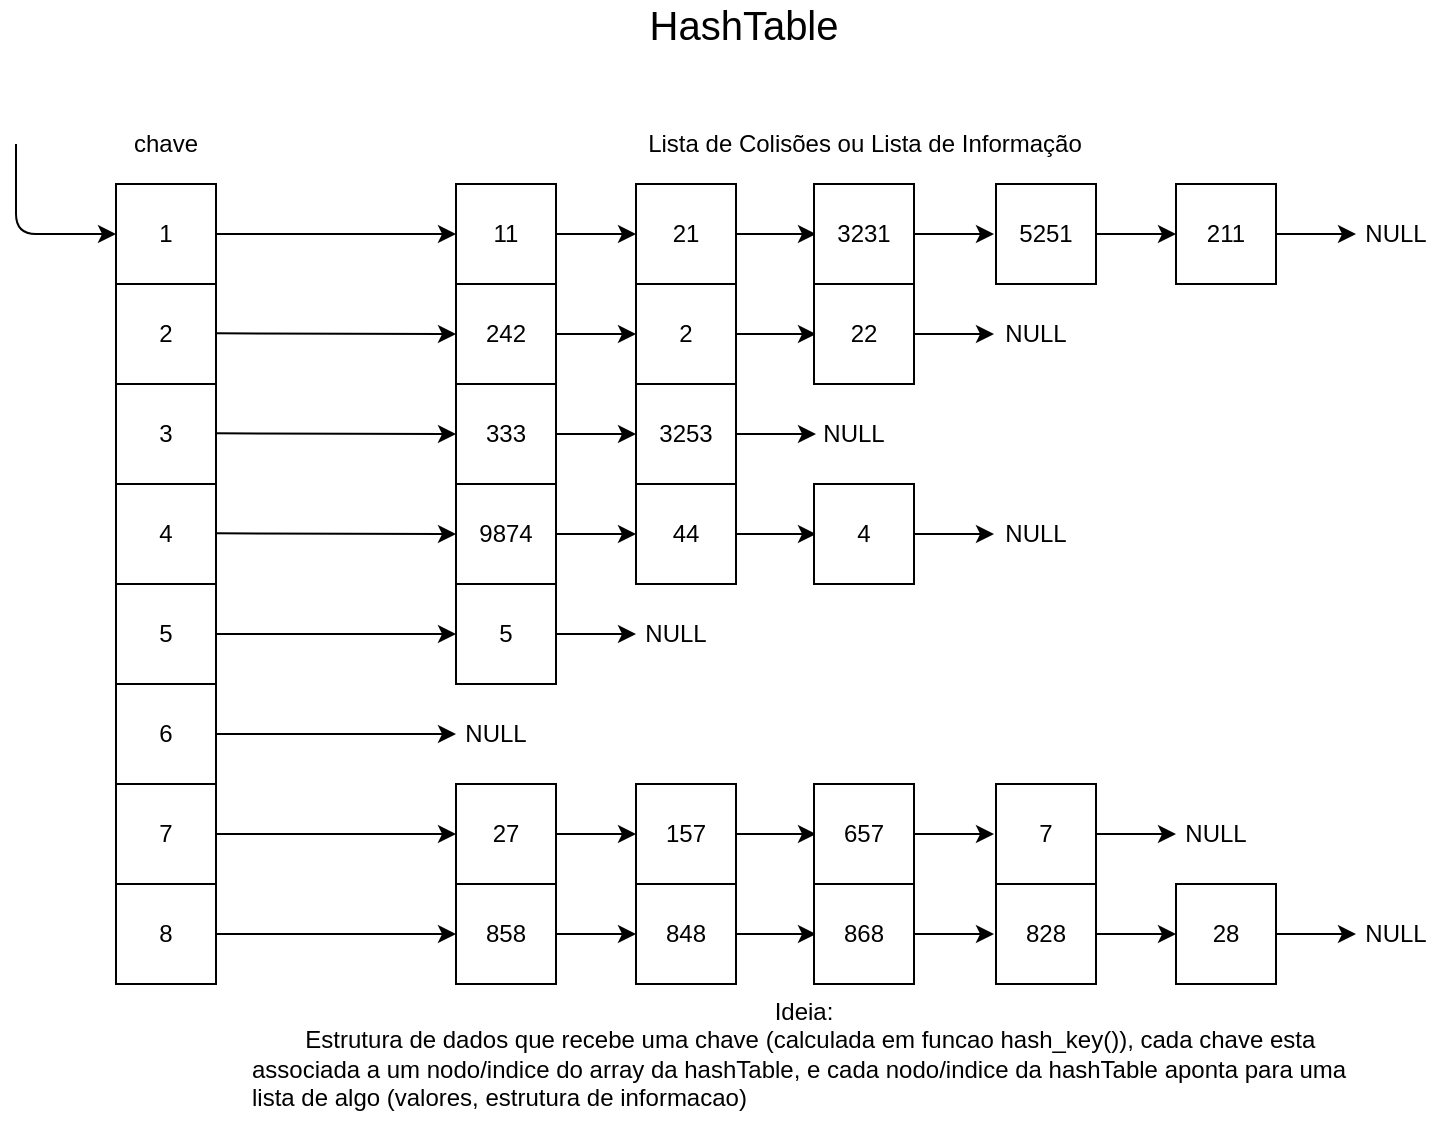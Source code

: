 <mxfile version="14.7.6" type="device"><diagram id="Re2eryRkjn7490NBdA1V" name="Page-1"><mxGraphModel dx="981" dy="500" grid="1" gridSize="10" guides="1" tooltips="1" connect="1" arrows="1" fold="1" page="1" pageScale="1" pageWidth="827" pageHeight="1169" math="0" shadow="0"><root><mxCell id="0"/><mxCell id="1" parent="0"/><mxCell id="oH60oHxOsiI9d_nsbG2y-1" value="&lt;div style=&quot;font-size: 20px&quot;&gt;&lt;font style=&quot;font-size: 20px&quot;&gt;HashTable&lt;br&gt;&lt;/font&gt;&lt;/div&gt;&lt;div&gt;&lt;/div&gt;" style="text;html=1;strokeColor=none;fillColor=none;align=center;verticalAlign=middle;whiteSpace=wrap;rounded=0;" vertex="1" parent="1"><mxGeometry x="374" y="170" width="40" height="20" as="geometry"/></mxCell><mxCell id="oH60oHxOsiI9d_nsbG2y-4" value="1" style="rounded=0;whiteSpace=wrap;html=1;" vertex="1" parent="1"><mxGeometry x="80" y="260" width="50" height="50" as="geometry"/></mxCell><mxCell id="oH60oHxOsiI9d_nsbG2y-5" value="2" style="rounded=0;whiteSpace=wrap;html=1;" vertex="1" parent="1"><mxGeometry x="80" y="310" width="50" height="50" as="geometry"/></mxCell><mxCell id="oH60oHxOsiI9d_nsbG2y-6" value="3" style="rounded=0;whiteSpace=wrap;html=1;" vertex="1" parent="1"><mxGeometry x="80" y="360" width="50" height="50" as="geometry"/></mxCell><mxCell id="oH60oHxOsiI9d_nsbG2y-7" value="4" style="rounded=0;whiteSpace=wrap;html=1;" vertex="1" parent="1"><mxGeometry x="80" y="410" width="50" height="50" as="geometry"/></mxCell><mxCell id="oH60oHxOsiI9d_nsbG2y-8" value="5" style="rounded=0;whiteSpace=wrap;html=1;" vertex="1" parent="1"><mxGeometry x="80" y="460" width="50" height="50" as="geometry"/></mxCell><mxCell id="oH60oHxOsiI9d_nsbG2y-9" value="6" style="rounded=0;whiteSpace=wrap;html=1;" vertex="1" parent="1"><mxGeometry x="80" y="510" width="50" height="50" as="geometry"/></mxCell><mxCell id="oH60oHxOsiI9d_nsbG2y-10" value="7" style="rounded=0;whiteSpace=wrap;html=1;" vertex="1" parent="1"><mxGeometry x="80" y="560" width="50" height="50" as="geometry"/></mxCell><mxCell id="oH60oHxOsiI9d_nsbG2y-11" value="8" style="rounded=0;whiteSpace=wrap;html=1;" vertex="1" parent="1"><mxGeometry x="80" y="610" width="50" height="50" as="geometry"/></mxCell><mxCell id="oH60oHxOsiI9d_nsbG2y-12" value="" style="endArrow=classic;html=1;entryX=0;entryY=0.5;entryDx=0;entryDy=0;" edge="1" parent="1" target="oH60oHxOsiI9d_nsbG2y-4"><mxGeometry width="50" height="50" relative="1" as="geometry"><mxPoint x="30" y="240" as="sourcePoint"/><mxPoint x="440" y="390" as="targetPoint"/><Array as="points"><mxPoint x="30" y="285"/></Array></mxGeometry></mxCell><mxCell id="oH60oHxOsiI9d_nsbG2y-13" value="11" style="rounded=0;whiteSpace=wrap;html=1;" vertex="1" parent="1"><mxGeometry x="250" y="260" width="50" height="50" as="geometry"/></mxCell><mxCell id="oH60oHxOsiI9d_nsbG2y-14" value="" style="endArrow=classic;html=1;exitX=1;exitY=0.5;exitDx=0;exitDy=0;" edge="1" parent="1" source="oH60oHxOsiI9d_nsbG2y-13"><mxGeometry width="50" height="50" relative="1" as="geometry"><mxPoint x="470" y="440" as="sourcePoint"/><mxPoint x="340" y="285" as="targetPoint"/></mxGeometry></mxCell><mxCell id="oH60oHxOsiI9d_nsbG2y-15" value="21" style="rounded=0;whiteSpace=wrap;html=1;" vertex="1" parent="1"><mxGeometry x="340" y="260" width="50" height="50" as="geometry"/></mxCell><mxCell id="oH60oHxOsiI9d_nsbG2y-16" value="" style="endArrow=classic;html=1;exitX=1;exitY=0.5;exitDx=0;exitDy=0;" edge="1" parent="1" source="oH60oHxOsiI9d_nsbG2y-15"><mxGeometry width="50" height="50" relative="1" as="geometry"><mxPoint x="560" y="440" as="sourcePoint"/><mxPoint x="430" y="285" as="targetPoint"/></mxGeometry></mxCell><mxCell id="oH60oHxOsiI9d_nsbG2y-17" value="3231" style="rounded=0;whiteSpace=wrap;html=1;" vertex="1" parent="1"><mxGeometry x="429" y="260" width="50" height="50" as="geometry"/></mxCell><mxCell id="oH60oHxOsiI9d_nsbG2y-18" value="" style="endArrow=classic;html=1;exitX=1;exitY=0.5;exitDx=0;exitDy=0;" edge="1" parent="1" source="oH60oHxOsiI9d_nsbG2y-17"><mxGeometry width="50" height="50" relative="1" as="geometry"><mxPoint x="649" y="440" as="sourcePoint"/><mxPoint x="519" y="285" as="targetPoint"/></mxGeometry></mxCell><mxCell id="oH60oHxOsiI9d_nsbG2y-19" value="5251" style="rounded=0;whiteSpace=wrap;html=1;" vertex="1" parent="1"><mxGeometry x="520" y="260" width="50" height="50" as="geometry"/></mxCell><mxCell id="oH60oHxOsiI9d_nsbG2y-20" value="" style="endArrow=classic;html=1;exitX=1;exitY=0.5;exitDx=0;exitDy=0;" edge="1" parent="1" source="oH60oHxOsiI9d_nsbG2y-19"><mxGeometry width="50" height="50" relative="1" as="geometry"><mxPoint x="740" y="440" as="sourcePoint"/><mxPoint x="610" y="285" as="targetPoint"/></mxGeometry></mxCell><mxCell id="oH60oHxOsiI9d_nsbG2y-21" value="211" style="rounded=0;whiteSpace=wrap;html=1;" vertex="1" parent="1"><mxGeometry x="610" y="260" width="50" height="50" as="geometry"/></mxCell><mxCell id="oH60oHxOsiI9d_nsbG2y-22" value="" style="endArrow=classic;html=1;exitX=1;exitY=0.5;exitDx=0;exitDy=0;" edge="1" parent="1" source="oH60oHxOsiI9d_nsbG2y-21"><mxGeometry width="50" height="50" relative="1" as="geometry"><mxPoint x="830" y="440" as="sourcePoint"/><mxPoint x="700" y="285" as="targetPoint"/></mxGeometry></mxCell><mxCell id="oH60oHxOsiI9d_nsbG2y-23" value="242" style="rounded=0;whiteSpace=wrap;html=1;" vertex="1" parent="1"><mxGeometry x="250" y="310" width="50" height="50" as="geometry"/></mxCell><mxCell id="oH60oHxOsiI9d_nsbG2y-24" value="" style="endArrow=classic;html=1;exitX=1;exitY=0.5;exitDx=0;exitDy=0;" edge="1" parent="1" source="oH60oHxOsiI9d_nsbG2y-23"><mxGeometry width="50" height="50" relative="1" as="geometry"><mxPoint x="470" y="490" as="sourcePoint"/><mxPoint x="340" y="335" as="targetPoint"/></mxGeometry></mxCell><mxCell id="oH60oHxOsiI9d_nsbG2y-25" value="2" style="rounded=0;whiteSpace=wrap;html=1;" vertex="1" parent="1"><mxGeometry x="340" y="310" width="50" height="50" as="geometry"/></mxCell><mxCell id="oH60oHxOsiI9d_nsbG2y-26" value="" style="endArrow=classic;html=1;exitX=1;exitY=0.5;exitDx=0;exitDy=0;" edge="1" parent="1" source="oH60oHxOsiI9d_nsbG2y-25"><mxGeometry width="50" height="50" relative="1" as="geometry"><mxPoint x="560" y="490" as="sourcePoint"/><mxPoint x="430" y="335" as="targetPoint"/></mxGeometry></mxCell><mxCell id="oH60oHxOsiI9d_nsbG2y-27" value="22" style="rounded=0;whiteSpace=wrap;html=1;" vertex="1" parent="1"><mxGeometry x="429" y="310" width="50" height="50" as="geometry"/></mxCell><mxCell id="oH60oHxOsiI9d_nsbG2y-28" value="" style="endArrow=classic;html=1;exitX=1;exitY=0.5;exitDx=0;exitDy=0;" edge="1" parent="1" source="oH60oHxOsiI9d_nsbG2y-27"><mxGeometry width="50" height="50" relative="1" as="geometry"><mxPoint x="649" y="490" as="sourcePoint"/><mxPoint x="519" y="335" as="targetPoint"/></mxGeometry></mxCell><mxCell id="oH60oHxOsiI9d_nsbG2y-33" value="333" style="rounded=0;whiteSpace=wrap;html=1;" vertex="1" parent="1"><mxGeometry x="250" y="360" width="50" height="50" as="geometry"/></mxCell><mxCell id="oH60oHxOsiI9d_nsbG2y-34" value="" style="endArrow=classic;html=1;exitX=1;exitY=0.5;exitDx=0;exitDy=0;" edge="1" parent="1" source="oH60oHxOsiI9d_nsbG2y-33"><mxGeometry width="50" height="50" relative="1" as="geometry"><mxPoint x="470" y="540" as="sourcePoint"/><mxPoint x="340" y="385" as="targetPoint"/></mxGeometry></mxCell><mxCell id="oH60oHxOsiI9d_nsbG2y-35" value="3253" style="rounded=0;whiteSpace=wrap;html=1;" vertex="1" parent="1"><mxGeometry x="340" y="360" width="50" height="50" as="geometry"/></mxCell><mxCell id="oH60oHxOsiI9d_nsbG2y-36" value="" style="endArrow=classic;html=1;exitX=1;exitY=0.5;exitDx=0;exitDy=0;" edge="1" parent="1" source="oH60oHxOsiI9d_nsbG2y-35"><mxGeometry width="50" height="50" relative="1" as="geometry"><mxPoint x="560" y="540" as="sourcePoint"/><mxPoint x="430" y="385" as="targetPoint"/></mxGeometry></mxCell><mxCell id="oH60oHxOsiI9d_nsbG2y-43" value="9874" style="rounded=0;whiteSpace=wrap;html=1;" vertex="1" parent="1"><mxGeometry x="250" y="410" width="50" height="50" as="geometry"/></mxCell><mxCell id="oH60oHxOsiI9d_nsbG2y-44" value="" style="endArrow=classic;html=1;exitX=1;exitY=0.5;exitDx=0;exitDy=0;" edge="1" parent="1" source="oH60oHxOsiI9d_nsbG2y-43"><mxGeometry width="50" height="50" relative="1" as="geometry"><mxPoint x="470" y="590" as="sourcePoint"/><mxPoint x="340" y="435" as="targetPoint"/></mxGeometry></mxCell><mxCell id="oH60oHxOsiI9d_nsbG2y-45" value="44" style="rounded=0;whiteSpace=wrap;html=1;" vertex="1" parent="1"><mxGeometry x="340" y="410" width="50" height="50" as="geometry"/></mxCell><mxCell id="oH60oHxOsiI9d_nsbG2y-46" value="" style="endArrow=classic;html=1;exitX=1;exitY=0.5;exitDx=0;exitDy=0;" edge="1" parent="1" source="oH60oHxOsiI9d_nsbG2y-45"><mxGeometry width="50" height="50" relative="1" as="geometry"><mxPoint x="560" y="590" as="sourcePoint"/><mxPoint x="430" y="435" as="targetPoint"/></mxGeometry></mxCell><mxCell id="oH60oHxOsiI9d_nsbG2y-47" value="4" style="rounded=0;whiteSpace=wrap;html=1;" vertex="1" parent="1"><mxGeometry x="429" y="410" width="50" height="50" as="geometry"/></mxCell><mxCell id="oH60oHxOsiI9d_nsbG2y-48" value="" style="endArrow=classic;html=1;exitX=1;exitY=0.5;exitDx=0;exitDy=0;" edge="1" parent="1" source="oH60oHxOsiI9d_nsbG2y-47"><mxGeometry width="50" height="50" relative="1" as="geometry"><mxPoint x="649" y="590" as="sourcePoint"/><mxPoint x="519" y="435" as="targetPoint"/></mxGeometry></mxCell><mxCell id="oH60oHxOsiI9d_nsbG2y-53" value="5" style="rounded=0;whiteSpace=wrap;html=1;" vertex="1" parent="1"><mxGeometry x="250" y="460" width="50" height="50" as="geometry"/></mxCell><mxCell id="oH60oHxOsiI9d_nsbG2y-54" value="" style="endArrow=classic;html=1;exitX=1;exitY=0.5;exitDx=0;exitDy=0;" edge="1" parent="1" source="oH60oHxOsiI9d_nsbG2y-53"><mxGeometry width="50" height="50" relative="1" as="geometry"><mxPoint x="470" y="640" as="sourcePoint"/><mxPoint x="340" y="485" as="targetPoint"/></mxGeometry></mxCell><mxCell id="oH60oHxOsiI9d_nsbG2y-73" value="27" style="rounded=0;whiteSpace=wrap;html=1;" vertex="1" parent="1"><mxGeometry x="250" y="560" width="50" height="50" as="geometry"/></mxCell><mxCell id="oH60oHxOsiI9d_nsbG2y-74" value="" style="endArrow=classic;html=1;exitX=1;exitY=0.5;exitDx=0;exitDy=0;" edge="1" parent="1" source="oH60oHxOsiI9d_nsbG2y-73"><mxGeometry width="50" height="50" relative="1" as="geometry"><mxPoint x="470" y="740" as="sourcePoint"/><mxPoint x="340" y="585" as="targetPoint"/></mxGeometry></mxCell><mxCell id="oH60oHxOsiI9d_nsbG2y-75" value="157" style="rounded=0;whiteSpace=wrap;html=1;" vertex="1" parent="1"><mxGeometry x="340" y="560" width="50" height="50" as="geometry"/></mxCell><mxCell id="oH60oHxOsiI9d_nsbG2y-76" value="" style="endArrow=classic;html=1;exitX=1;exitY=0.5;exitDx=0;exitDy=0;" edge="1" parent="1" source="oH60oHxOsiI9d_nsbG2y-75"><mxGeometry width="50" height="50" relative="1" as="geometry"><mxPoint x="560" y="740" as="sourcePoint"/><mxPoint x="430" y="585" as="targetPoint"/></mxGeometry></mxCell><mxCell id="oH60oHxOsiI9d_nsbG2y-77" value="657" style="rounded=0;whiteSpace=wrap;html=1;" vertex="1" parent="1"><mxGeometry x="429" y="560" width="50" height="50" as="geometry"/></mxCell><mxCell id="oH60oHxOsiI9d_nsbG2y-78" value="" style="endArrow=classic;html=1;exitX=1;exitY=0.5;exitDx=0;exitDy=0;" edge="1" parent="1" source="oH60oHxOsiI9d_nsbG2y-77"><mxGeometry width="50" height="50" relative="1" as="geometry"><mxPoint x="649" y="740" as="sourcePoint"/><mxPoint x="519" y="585" as="targetPoint"/></mxGeometry></mxCell><mxCell id="oH60oHxOsiI9d_nsbG2y-79" value="7" style="rounded=0;whiteSpace=wrap;html=1;" vertex="1" parent="1"><mxGeometry x="520" y="560" width="50" height="50" as="geometry"/></mxCell><mxCell id="oH60oHxOsiI9d_nsbG2y-80" value="" style="endArrow=classic;html=1;exitX=1;exitY=0.5;exitDx=0;exitDy=0;" edge="1" parent="1" source="oH60oHxOsiI9d_nsbG2y-79"><mxGeometry width="50" height="50" relative="1" as="geometry"><mxPoint x="740" y="740" as="sourcePoint"/><mxPoint x="610" y="585" as="targetPoint"/></mxGeometry></mxCell><mxCell id="oH60oHxOsiI9d_nsbG2y-83" value="858" style="rounded=0;whiteSpace=wrap;html=1;" vertex="1" parent="1"><mxGeometry x="250" y="610" width="50" height="50" as="geometry"/></mxCell><mxCell id="oH60oHxOsiI9d_nsbG2y-84" value="" style="endArrow=classic;html=1;exitX=1;exitY=0.5;exitDx=0;exitDy=0;" edge="1" parent="1" source="oH60oHxOsiI9d_nsbG2y-83"><mxGeometry width="50" height="50" relative="1" as="geometry"><mxPoint x="470" y="790" as="sourcePoint"/><mxPoint x="340" y="635" as="targetPoint"/></mxGeometry></mxCell><mxCell id="oH60oHxOsiI9d_nsbG2y-85" value="848" style="rounded=0;whiteSpace=wrap;html=1;" vertex="1" parent="1"><mxGeometry x="340" y="610" width="50" height="50" as="geometry"/></mxCell><mxCell id="oH60oHxOsiI9d_nsbG2y-86" value="" style="endArrow=classic;html=1;exitX=1;exitY=0.5;exitDx=0;exitDy=0;" edge="1" parent="1" source="oH60oHxOsiI9d_nsbG2y-85"><mxGeometry width="50" height="50" relative="1" as="geometry"><mxPoint x="560" y="790" as="sourcePoint"/><mxPoint x="430" y="635" as="targetPoint"/></mxGeometry></mxCell><mxCell id="oH60oHxOsiI9d_nsbG2y-87" value="868" style="rounded=0;whiteSpace=wrap;html=1;" vertex="1" parent="1"><mxGeometry x="429" y="610" width="50" height="50" as="geometry"/></mxCell><mxCell id="oH60oHxOsiI9d_nsbG2y-88" value="" style="endArrow=classic;html=1;exitX=1;exitY=0.5;exitDx=0;exitDy=0;" edge="1" parent="1" source="oH60oHxOsiI9d_nsbG2y-87"><mxGeometry width="50" height="50" relative="1" as="geometry"><mxPoint x="649" y="790" as="sourcePoint"/><mxPoint x="519" y="635" as="targetPoint"/></mxGeometry></mxCell><mxCell id="oH60oHxOsiI9d_nsbG2y-89" value="828" style="rounded=0;whiteSpace=wrap;html=1;" vertex="1" parent="1"><mxGeometry x="520" y="610" width="50" height="50" as="geometry"/></mxCell><mxCell id="oH60oHxOsiI9d_nsbG2y-90" value="" style="endArrow=classic;html=1;exitX=1;exitY=0.5;exitDx=0;exitDy=0;" edge="1" parent="1" source="oH60oHxOsiI9d_nsbG2y-89"><mxGeometry width="50" height="50" relative="1" as="geometry"><mxPoint x="740" y="790" as="sourcePoint"/><mxPoint x="610" y="635" as="targetPoint"/></mxGeometry></mxCell><mxCell id="oH60oHxOsiI9d_nsbG2y-91" value="28" style="rounded=0;whiteSpace=wrap;html=1;" vertex="1" parent="1"><mxGeometry x="610" y="610" width="50" height="50" as="geometry"/></mxCell><mxCell id="oH60oHxOsiI9d_nsbG2y-92" value="" style="endArrow=classic;html=1;exitX=1;exitY=0.5;exitDx=0;exitDy=0;" edge="1" parent="1" source="oH60oHxOsiI9d_nsbG2y-91"><mxGeometry width="50" height="50" relative="1" as="geometry"><mxPoint x="830" y="790" as="sourcePoint"/><mxPoint x="700" y="635" as="targetPoint"/></mxGeometry></mxCell><mxCell id="oH60oHxOsiI9d_nsbG2y-93" value="" style="endArrow=classic;html=1;exitX=1;exitY=0.5;exitDx=0;exitDy=0;entryX=0;entryY=0.5;entryDx=0;entryDy=0;" edge="1" parent="1" source="oH60oHxOsiI9d_nsbG2y-4" target="oH60oHxOsiI9d_nsbG2y-13"><mxGeometry width="50" height="50" relative="1" as="geometry"><mxPoint x="370" y="450" as="sourcePoint"/><mxPoint x="420" y="400" as="targetPoint"/></mxGeometry></mxCell><mxCell id="oH60oHxOsiI9d_nsbG2y-94" value="" style="endArrow=classic;html=1;exitX=1;exitY=0.5;exitDx=0;exitDy=0;entryX=0;entryY=0.5;entryDx=0;entryDy=0;" edge="1" parent="1" target="oH60oHxOsiI9d_nsbG2y-23"><mxGeometry width="50" height="50" relative="1" as="geometry"><mxPoint x="130" y="334.66" as="sourcePoint"/><mxPoint x="170" y="334.66" as="targetPoint"/></mxGeometry></mxCell><mxCell id="oH60oHxOsiI9d_nsbG2y-95" value="" style="endArrow=classic;html=1;exitX=1;exitY=0.5;exitDx=0;exitDy=0;entryX=0;entryY=0.5;entryDx=0;entryDy=0;" edge="1" parent="1" target="oH60oHxOsiI9d_nsbG2y-33"><mxGeometry width="50" height="50" relative="1" as="geometry"><mxPoint x="130" y="384.66" as="sourcePoint"/><mxPoint x="170" y="384.66" as="targetPoint"/></mxGeometry></mxCell><mxCell id="oH60oHxOsiI9d_nsbG2y-96" value="" style="endArrow=classic;html=1;exitX=1;exitY=0.5;exitDx=0;exitDy=0;entryX=0;entryY=0.5;entryDx=0;entryDy=0;" edge="1" parent="1" target="oH60oHxOsiI9d_nsbG2y-43"><mxGeometry width="50" height="50" relative="1" as="geometry"><mxPoint x="130" y="434.66" as="sourcePoint"/><mxPoint x="170" y="434.66" as="targetPoint"/></mxGeometry></mxCell><mxCell id="oH60oHxOsiI9d_nsbG2y-97" value="" style="endArrow=classic;html=1;exitX=1;exitY=0.5;exitDx=0;exitDy=0;entryX=0;entryY=0.5;entryDx=0;entryDy=0;" edge="1" parent="1" source="oH60oHxOsiI9d_nsbG2y-8" target="oH60oHxOsiI9d_nsbG2y-53"><mxGeometry width="50" height="50" relative="1" as="geometry"><mxPoint x="130" y="480" as="sourcePoint"/><mxPoint x="170" y="480" as="targetPoint"/></mxGeometry></mxCell><mxCell id="oH60oHxOsiI9d_nsbG2y-98" value="" style="endArrow=classic;html=1;exitX=1;exitY=0.5;exitDx=0;exitDy=0;entryX=0;entryY=0.5;entryDx=0;entryDy=0;" edge="1" parent="1" source="oH60oHxOsiI9d_nsbG2y-9"><mxGeometry width="50" height="50" relative="1" as="geometry"><mxPoint x="130" y="529.66" as="sourcePoint"/><mxPoint x="250" y="535" as="targetPoint"/></mxGeometry></mxCell><mxCell id="oH60oHxOsiI9d_nsbG2y-99" value="" style="endArrow=classic;html=1;exitX=1;exitY=0.5;exitDx=0;exitDy=0;entryX=0;entryY=0.5;entryDx=0;entryDy=0;" edge="1" parent="1" source="oH60oHxOsiI9d_nsbG2y-10" target="oH60oHxOsiI9d_nsbG2y-73"><mxGeometry width="50" height="50" relative="1" as="geometry"><mxPoint x="210" y="584.66" as="sourcePoint"/><mxPoint x="250" y="584.66" as="targetPoint"/></mxGeometry></mxCell><mxCell id="oH60oHxOsiI9d_nsbG2y-100" value="" style="endArrow=classic;html=1;exitX=1;exitY=0.5;exitDx=0;exitDy=0;entryX=0;entryY=0.5;entryDx=0;entryDy=0;" edge="1" parent="1" source="oH60oHxOsiI9d_nsbG2y-11" target="oH60oHxOsiI9d_nsbG2y-83"><mxGeometry width="50" height="50" relative="1" as="geometry"><mxPoint x="130" y="629.66" as="sourcePoint"/><mxPoint x="170" y="629.66" as="targetPoint"/></mxGeometry></mxCell><mxCell id="oH60oHxOsiI9d_nsbG2y-102" value="chave" style="text;html=1;strokeColor=none;fillColor=none;align=center;verticalAlign=middle;whiteSpace=wrap;rounded=0;" vertex="1" parent="1"><mxGeometry x="85" y="230" width="40" height="20" as="geometry"/></mxCell><mxCell id="oH60oHxOsiI9d_nsbG2y-103" value="Lista de Colisões ou Lista de Informação" style="text;html=1;strokeColor=none;fillColor=none;align=center;verticalAlign=middle;whiteSpace=wrap;rounded=0;" vertex="1" parent="1"><mxGeometry x="322.5" y="230" width="263" height="20" as="geometry"/></mxCell><mxCell id="oH60oHxOsiI9d_nsbG2y-104" value="NULL" style="text;html=1;strokeColor=none;fillColor=none;align=center;verticalAlign=middle;whiteSpace=wrap;rounded=0;" vertex="1" parent="1"><mxGeometry x="700" y="275" width="40" height="20" as="geometry"/></mxCell><mxCell id="oH60oHxOsiI9d_nsbG2y-105" value="NULL" style="text;html=1;strokeColor=none;fillColor=none;align=center;verticalAlign=middle;whiteSpace=wrap;rounded=0;" vertex="1" parent="1"><mxGeometry x="520" y="325" width="40" height="20" as="geometry"/></mxCell><mxCell id="oH60oHxOsiI9d_nsbG2y-106" value="NULL" style="text;html=1;strokeColor=none;fillColor=none;align=center;verticalAlign=middle;whiteSpace=wrap;rounded=0;" vertex="1" parent="1"><mxGeometry x="429" y="375" width="40" height="20" as="geometry"/></mxCell><mxCell id="oH60oHxOsiI9d_nsbG2y-107" value="NULL" style="text;html=1;strokeColor=none;fillColor=none;align=center;verticalAlign=middle;whiteSpace=wrap;rounded=0;" vertex="1" parent="1"><mxGeometry x="520" y="425" width="40" height="20" as="geometry"/></mxCell><mxCell id="oH60oHxOsiI9d_nsbG2y-108" value="NULL" style="text;html=1;strokeColor=none;fillColor=none;align=center;verticalAlign=middle;whiteSpace=wrap;rounded=0;" vertex="1" parent="1"><mxGeometry x="340" y="475" width="40" height="20" as="geometry"/></mxCell><mxCell id="oH60oHxOsiI9d_nsbG2y-109" value="NULL" style="text;html=1;strokeColor=none;fillColor=none;align=center;verticalAlign=middle;whiteSpace=wrap;rounded=0;" vertex="1" parent="1"><mxGeometry x="250" y="525" width="40" height="20" as="geometry"/></mxCell><mxCell id="oH60oHxOsiI9d_nsbG2y-110" value="NULL" style="text;html=1;strokeColor=none;fillColor=none;align=center;verticalAlign=middle;whiteSpace=wrap;rounded=0;" vertex="1" parent="1"><mxGeometry x="610" y="575" width="40" height="20" as="geometry"/></mxCell><mxCell id="oH60oHxOsiI9d_nsbG2y-111" value="NULL" style="text;html=1;strokeColor=none;fillColor=none;align=center;verticalAlign=middle;whiteSpace=wrap;rounded=0;" vertex="1" parent="1"><mxGeometry x="700" y="625" width="40" height="20" as="geometry"/></mxCell><mxCell id="oH60oHxOsiI9d_nsbG2y-112" value="&lt;div&gt;Ideia:&lt;/div&gt;&lt;div align=&quot;left&quot;&gt;&lt;span style=&quot;white-space: pre&quot;&gt;&#9;&lt;/span&gt;Estrutura de dados que recebe uma chave (calculada em funcao hash_key()), cada chave esta associada a um nodo/indice do array da hashTable, e cada nodo/indice da hashTable aponta para uma lista de algo (valores, estrutura de informacao)&lt;br&gt;&lt;/div&gt;" style="text;html=1;strokeColor=none;fillColor=none;align=center;verticalAlign=middle;whiteSpace=wrap;rounded=0;" vertex="1" parent="1"><mxGeometry x="146.5" y="660" width="553.5" height="70" as="geometry"/></mxCell></root></mxGraphModel></diagram></mxfile>
